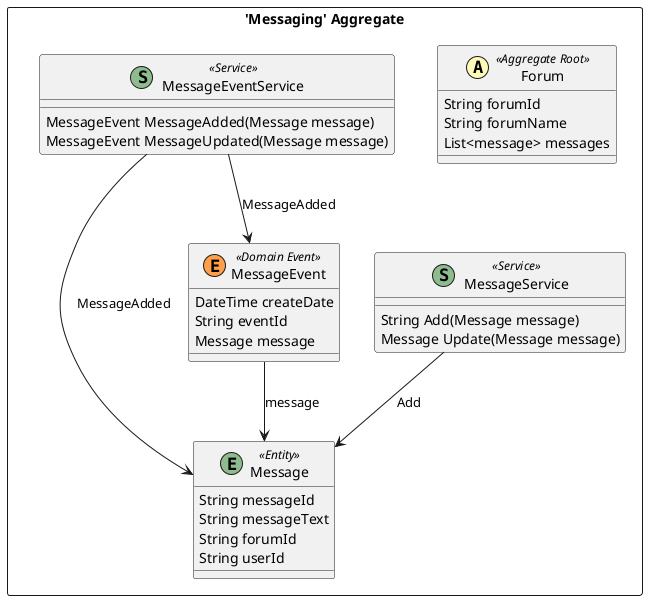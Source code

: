@startuml

skinparam componentStyle uml2

package "'Messaging' Aggregate" <<Rectangle>> {
	class Forum <<(A,#fffab8) Aggregate Root>> {
		String forumId
		String forumName
		List<message> messages
	}
	class Message <<(E,DarkSeaGreen) Entity>> {
		String messageId
		String messageText
		String forumId
		String userId
	}
	class MessageEvent <<(E,#ff9f4b) Domain Event>> {
		DateTime createDate
		String eventId
		Message message
	}
	class MessageService <<(S,DarkSeaGreen) Service>> {
		String Add(Message message)
		Message Update(Message message)
	}
	class MessageEventService <<(S,DarkSeaGreen) Service>> {
		MessageEvent MessageAdded(Message message)
		MessageEvent MessageUpdated(Message message)
	}
}
MessageEvent --> Message : message
MessageService --> Message : Add
MessageEventService --> MessageEvent : MessageAdded
MessageEventService --> Message : MessageAdded


@enduml
